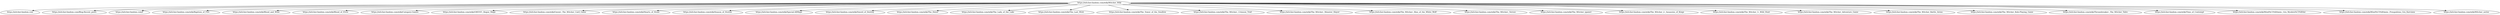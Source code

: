 digraph tree {
	"https://witcher.fandom.com/wiki/Witcher_Wiki" [label="https://witcher.fandom.com/wiki/Witcher_Wiki", shape=egg]
	"https://witcher.fandom.com" [label="https://witcher.fandom.com", shape=egg]
	"https://witcher.fandom.com/Blog:Recent_posts" [label="https://witcher.fandom.com/Blog:Recent_posts", shape=egg]
	"https://witcher.fandom.com/f" [label="https://witcher.fandom.com/f", shape=egg]
	"https://witcher.fandom.com/wiki/Baptism_of_Fire" [label="https://witcher.fandom.com/wiki/Baptism_of_Fire", shape=egg]
	"https://witcher.fandom.com/wiki/Blood_and_Wine" [label="https://witcher.fandom.com/wiki/Blood_and_Wine", shape=egg]
	"https://witcher.fandom.com/wiki/Blood_of_Elves" [label="https://witcher.fandom.com/wiki/Blood_of_Elves", shape=egg]
	"https://witcher.fandom.com/wiki/Category:Games" [label="https://witcher.fandom.com/wiki/Category:Games", shape=egg]
	"https://witcher.fandom.com/wiki/GWENT:_Rogue_Mage" [label="https://witcher.fandom.com/wiki/GWENT:_Rogue_Mage", shape=egg]
	"https://witcher.fandom.com/wiki/Gwent:_The_Witcher_Card_Game" [label="https://witcher.fandom.com/wiki/Gwent:_The_Witcher_Card_Game", shape=egg]
	"https://witcher.fandom.com/wiki/Hearts_of_Stone" [label="https://witcher.fandom.com/wiki/Hearts_of_Stone", shape=egg]
	"https://witcher.fandom.com/wiki/Season_of_Storms" [label="https://witcher.fandom.com/wiki/Season_of_Storms", shape=egg]
	"https://witcher.fandom.com/wiki/Special:AllMaps" [label="https://witcher.fandom.com/wiki/Special:AllMaps", shape=egg]
	"https://witcher.fandom.com/wiki/Sword_of_Destiny" [label="https://witcher.fandom.com/wiki/Sword_of_Destiny", shape=egg]
	"https://witcher.fandom.com/wiki/The_Hexer" [label="https://witcher.fandom.com/wiki/The_Hexer", shape=egg]
	"https://witcher.fandom.com/wiki/The_Lady_of_the_Lake" [label="https://witcher.fandom.com/wiki/The_Lady_of_the_Lake", shape=egg]
	"https://witcher.fandom.com/wiki/The_Last_Wish" [label="https://witcher.fandom.com/wiki/The_Last_Wish", shape=egg]
	"https://witcher.fandom.com/wiki/The_Tower_of_the_Swallow" [label="https://witcher.fandom.com/wiki/The_Tower_of_the_Swallow", shape=egg]
	"https://witcher.fandom.com/wiki/The_Witcher:_Crimson_Trail" [label="https://witcher.fandom.com/wiki/The_Witcher:_Crimson_Trail", shape=egg]
	"https://witcher.fandom.com/wiki/The_Witcher:_Monster_Slayer" [label="https://witcher.fandom.com/wiki/The_Witcher:_Monster_Slayer", shape=egg]
	"https://witcher.fandom.com/wiki/The_Witcher:_Rise_of_the_White_Wolf" [label="https://witcher.fandom.com/wiki/The_Witcher:_Rise_of_the_White_Wolf", shape=egg]
	"https://witcher.fandom.com/wiki/The_Witcher:_Versus" [label="https://witcher.fandom.com/wiki/The_Witcher:_Versus", shape=egg]
	"https://witcher.fandom.com/wiki/The_Witcher_(game)" [label="https://witcher.fandom.com/wiki/The_Witcher_(game)", shape=egg]
	"https://witcher.fandom.com/wiki/The_Witcher_2:_Assassins_of_Kings" [label="https://witcher.fandom.com/wiki/The_Witcher_2:_Assassins_of_Kings", shape=egg]
	"https://witcher.fandom.com/wiki/The_Witcher_3:_Wild_Hunt" [label="https://witcher.fandom.com/wiki/The_Witcher_3:_Wild_Hunt", shape=egg]
	"https://witcher.fandom.com/wiki/The_Witcher_Adventure_Game" [label="https://witcher.fandom.com/wiki/The_Witcher_Adventure_Game", shape=egg]
	"https://witcher.fandom.com/wiki/The_Witcher_Battle_Arena" [label="https://witcher.fandom.com/wiki/The_Witcher_Battle_Arena", shape=egg]
	"https://witcher.fandom.com/wiki/The_Witcher_Role-Playing_Game" [label="https://witcher.fandom.com/wiki/The_Witcher_Role-Playing_Game", shape=egg]
	"https://witcher.fandom.com/wiki/Thronebreaker:_The_Witcher_Tales" [label="https://witcher.fandom.com/wiki/Thronebreaker:_The_Witcher_Tales", shape=egg]
	"https://witcher.fandom.com/wiki/Time_of_Contempt" [label="https://witcher.fandom.com/wiki/Time_of_Contempt", shape=egg]
	"https://witcher.fandom.com/wiki/Wied%C5%BAmin:_Gra_Wyobra%C5%BAni" [label="https://witcher.fandom.com/wiki/Wied%C5%BAmin:_Gra_Wyobra%C5%BAni", shape=egg]
	"https://witcher.fandom.com/wiki/Wied%C5%BAmin:_Przygodowa_Gra_Karciana" [label="https://witcher.fandom.com/wiki/Wied%C5%BAmin:_Przygodowa_Gra_Karciana", shape=egg]
	"https://witcher.fandom.com/wiki/Witcher_series" [label="https://witcher.fandom.com/wiki/Witcher_series", shape=egg]

	"https://witcher.fandom.com/wiki/Witcher_Wiki" -> "https://witcher.fandom.com"
	"https://witcher.fandom.com/wiki/Witcher_Wiki" -> "https://witcher.fandom.com/f"
	"https://witcher.fandom.com/wiki/Witcher_Wiki" -> "https://witcher.fandom.com/wiki/Special:AllMaps"
	"https://witcher.fandom.com/wiki/Witcher_Wiki" -> "https://witcher.fandom.com/Blog:Recent_posts"
	"https://witcher.fandom.com/wiki/Witcher_Wiki" -> "https://witcher.fandom.com/wiki/Category:Games"
	"https://witcher.fandom.com/wiki/Witcher_Wiki" -> "https://witcher.fandom.com/wiki/The_Witcher_(game)"
	"https://witcher.fandom.com/wiki/Witcher_Wiki" -> "https://witcher.fandom.com/wiki/The_Witcher_2:_Assassins_of_Kings"
	"https://witcher.fandom.com/wiki/Witcher_Wiki" -> "https://witcher.fandom.com/wiki/The_Witcher_3:_Wild_Hunt"
	"https://witcher.fandom.com/wiki/Witcher_Wiki" -> "https://witcher.fandom.com/wiki/Hearts_of_Stone"
	"https://witcher.fandom.com/wiki/Witcher_Wiki" -> "https://witcher.fandom.com/wiki/Blood_and_Wine"
	"https://witcher.fandom.com/wiki/Witcher_Wiki" -> "https://witcher.fandom.com/wiki/Witcher_series"
	"https://witcher.fandom.com/wiki/Witcher_Wiki" -> "https://witcher.fandom.com/wiki/Sword_of_Destiny"
	"https://witcher.fandom.com/wiki/Witcher_Wiki" -> "https://witcher.fandom.com/wiki/The_Last_Wish"
	"https://witcher.fandom.com/wiki/Witcher_Wiki" -> "https://witcher.fandom.com/wiki/Blood_of_Elves"
	"https://witcher.fandom.com/wiki/Witcher_Wiki" -> "https://witcher.fandom.com/wiki/Time_of_Contempt"
	"https://witcher.fandom.com/wiki/Witcher_Wiki" -> "https://witcher.fandom.com/wiki/Baptism_of_Fire"
	"https://witcher.fandom.com/wiki/Witcher_Wiki" -> "https://witcher.fandom.com/wiki/The_Tower_of_the_Swallow"
	"https://witcher.fandom.com/wiki/Witcher_Wiki" -> "https://witcher.fandom.com/wiki/The_Lady_of_the_Lake"
	"https://witcher.fandom.com/wiki/Witcher_Wiki" -> "https://witcher.fandom.com/wiki/Season_of_Storms"
	"https://witcher.fandom.com/wiki/Witcher_Wiki" -> "https://witcher.fandom.com/wiki/Gwent:_The_Witcher_Card_Game"
	"https://witcher.fandom.com/wiki/Witcher_Wiki" -> "https://witcher.fandom.com/wiki/GWENT:_Rogue_Mage"
	"https://witcher.fandom.com/wiki/Witcher_Wiki" -> "https://witcher.fandom.com/wiki/Thronebreaker:_The_Witcher_Tales"
	"https://witcher.fandom.com/wiki/Witcher_Wiki" -> "https://witcher.fandom.com/wiki/The_Witcher:_Monster_Slayer"
	"https://witcher.fandom.com/wiki/Witcher_Wiki" -> "https://witcher.fandom.com/wiki/The_Witcher_Adventure_Game"
	"https://witcher.fandom.com/wiki/Witcher_Wiki" -> "https://witcher.fandom.com/wiki/The_Witcher_Role-Playing_Game"
	"https://witcher.fandom.com/wiki/Witcher_Wiki" -> "https://witcher.fandom.com/wiki/Wied%C5%BAmin:_Gra_Wyobra%C5%BAni"
	"https://witcher.fandom.com/wiki/Witcher_Wiki" -> "https://witcher.fandom.com/wiki/Wied%C5%BAmin:_Przygodowa_Gra_Karciana"
	"https://witcher.fandom.com/wiki/Witcher_Wiki" -> "https://witcher.fandom.com/wiki/The_Witcher_Battle_Arena"
	"https://witcher.fandom.com/wiki/Witcher_Wiki" -> "https://witcher.fandom.com/wiki/The_Witcher:_Crimson_Trail"
	"https://witcher.fandom.com/wiki/Witcher_Wiki" -> "https://witcher.fandom.com/wiki/The_Witcher:_Rise_of_the_White_Wolf"
	"https://witcher.fandom.com/wiki/Witcher_Wiki" -> "https://witcher.fandom.com/wiki/The_Witcher:_Versus"
	"https://witcher.fandom.com/wiki/Witcher_Wiki" -> "https://witcher.fandom.com/wiki/The_Hexer"
}